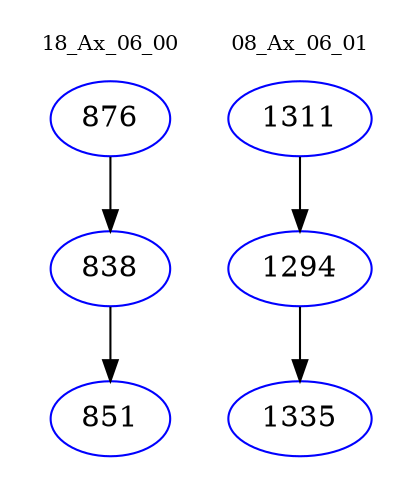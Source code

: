 digraph{
subgraph cluster_0 {
color = white
label = "18_Ax_06_00";
fontsize=10;
T0_876 [label="876", color="blue"]
T0_876 -> T0_838 [color="black"]
T0_838 [label="838", color="blue"]
T0_838 -> T0_851 [color="black"]
T0_851 [label="851", color="blue"]
}
subgraph cluster_1 {
color = white
label = "08_Ax_06_01";
fontsize=10;
T1_1311 [label="1311", color="blue"]
T1_1311 -> T1_1294 [color="black"]
T1_1294 [label="1294", color="blue"]
T1_1294 -> T1_1335 [color="black"]
T1_1335 [label="1335", color="blue"]
}
}
